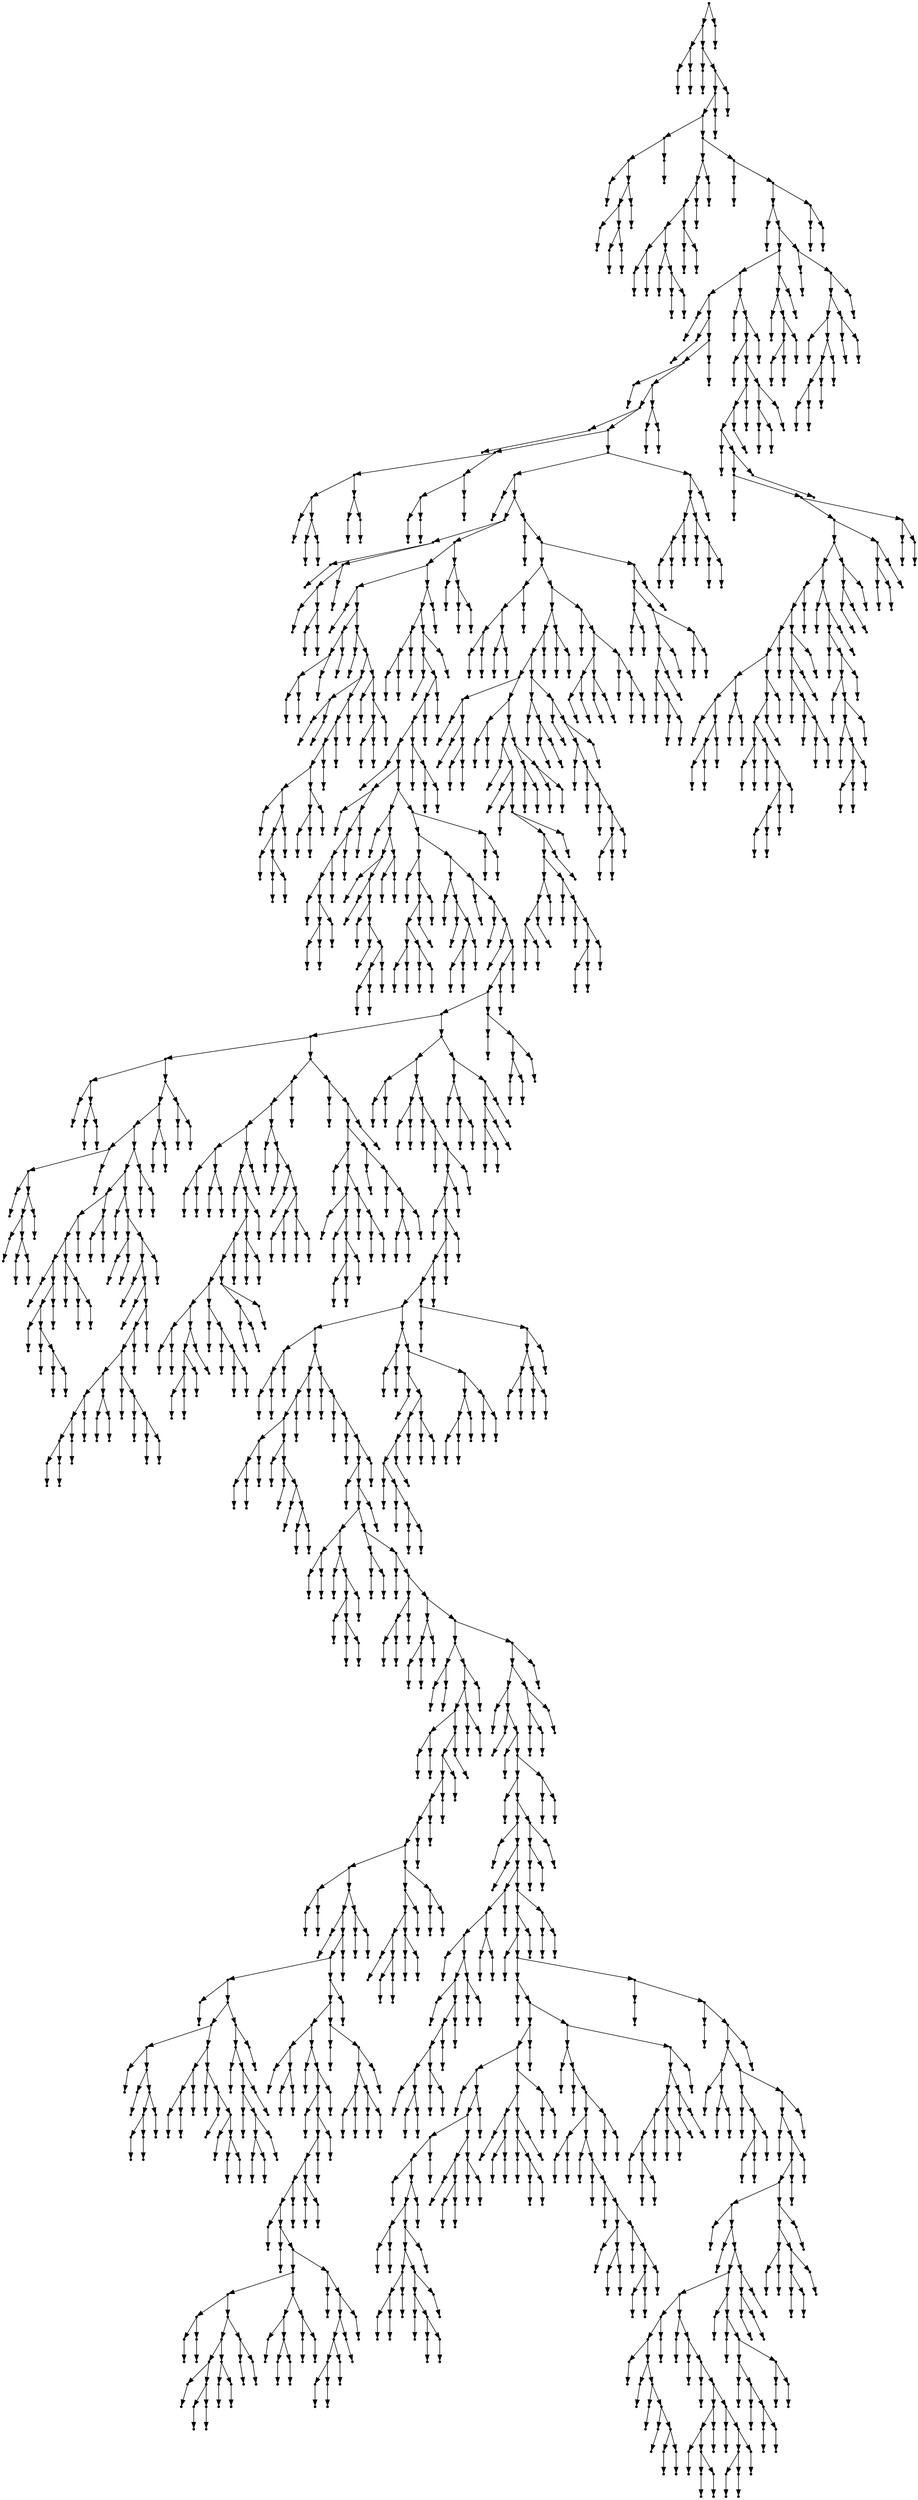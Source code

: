 digraph {
  1963 [shape=point];
  1960 [shape=point];
  4 [shape=point];
  1 [shape=point];
  0 [shape=point];
  3 [shape=point];
  2 [shape=point];
  1959 [shape=point];
  6 [shape=point];
  5 [shape=point];
  1958 [shape=point];
  1955 [shape=point];
  1952 [shape=point];
  23 [shape=point];
  20 [shape=point];
  8 [shape=point];
  7 [shape=point];
  19 [shape=point];
  16 [shape=point];
  10 [shape=point];
  9 [shape=point];
  15 [shape=point];
  12 [shape=point];
  11 [shape=point];
  14 [shape=point];
  13 [shape=point];
  18 [shape=point];
  17 [shape=point];
  22 [shape=point];
  21 [shape=point];
  1951 [shape=point];
  49 [shape=point];
  46 [shape=point];
  43 [shape=point];
  37 [shape=point];
  28 [shape=point];
  25 [shape=point];
  24 [shape=point];
  27 [shape=point];
  26 [shape=point];
  36 [shape=point];
  30 [shape=point];
  29 [shape=point];
  35 [shape=point];
  32 [shape=point];
  31 [shape=point];
  34 [shape=point];
  33 [shape=point];
  42 [shape=point];
  39 [shape=point];
  38 [shape=point];
  41 [shape=point];
  40 [shape=point];
  45 [shape=point];
  44 [shape=point];
  48 [shape=point];
  47 [shape=point];
  1950 [shape=point];
  51 [shape=point];
  50 [shape=point];
  1949 [shape=point];
  1943 [shape=point];
  53 [shape=point];
  52 [shape=point];
  1942 [shape=point];
  1915 [shape=point];
  1900 [shape=point];
  1744 [shape=point];
  55 [shape=point];
  54 [shape=point];
  1743 [shape=point];
  57 [shape=point];
  56 [shape=point];
  1742 [shape=point];
  1739 [shape=point];
  59 [shape=point];
  58 [shape=point];
  1738 [shape=point];
  1732 [shape=point];
  61 [shape=point];
  60 [shape=point];
  1731 [shape=point];
  84 [shape=point];
  75 [shape=point];
  69 [shape=point];
  63 [shape=point];
  62 [shape=point];
  68 [shape=point];
  65 [shape=point];
  64 [shape=point];
  67 [shape=point];
  66 [shape=point];
  74 [shape=point];
  71 [shape=point];
  70 [shape=point];
  73 [shape=point];
  72 [shape=point];
  83 [shape=point];
  80 [shape=point];
  77 [shape=point];
  76 [shape=point];
  79 [shape=point];
  78 [shape=point];
  82 [shape=point];
  81 [shape=point];
  1730 [shape=point];
  1709 [shape=point];
  86 [shape=point];
  85 [shape=point];
  1708 [shape=point];
  1522 [shape=point];
  100 [shape=point];
  88 [shape=point];
  87 [shape=point];
  99 [shape=point];
  96 [shape=point];
  90 [shape=point];
  89 [shape=point];
  95 [shape=point];
  92 [shape=point];
  91 [shape=point];
  94 [shape=point];
  93 [shape=point];
  98 [shape=point];
  97 [shape=point];
  1521 [shape=point];
  1512 [shape=point];
  168 [shape=point];
  102 [shape=point];
  101 [shape=point];
  167 [shape=point];
  113 [shape=point];
  110 [shape=point];
  107 [shape=point];
  104 [shape=point];
  103 [shape=point];
  106 [shape=point];
  105 [shape=point];
  109 [shape=point];
  108 [shape=point];
  112 [shape=point];
  111 [shape=point];
  166 [shape=point];
  115 [shape=point];
  114 [shape=point];
  165 [shape=point];
  153 [shape=point];
  120 [shape=point];
  117 [shape=point];
  116 [shape=point];
  119 [shape=point];
  118 [shape=point];
  152 [shape=point];
  149 [shape=point];
  146 [shape=point];
  143 [shape=point];
  134 [shape=point];
  122 [shape=point];
  121 [shape=point];
  133 [shape=point];
  130 [shape=point];
  124 [shape=point];
  123 [shape=point];
  129 [shape=point];
  126 [shape=point];
  125 [shape=point];
  128 [shape=point];
  127 [shape=point];
  132 [shape=point];
  131 [shape=point];
  142 [shape=point];
  139 [shape=point];
  136 [shape=point];
  135 [shape=point];
  138 [shape=point];
  137 [shape=point];
  141 [shape=point];
  140 [shape=point];
  145 [shape=point];
  144 [shape=point];
  148 [shape=point];
  147 [shape=point];
  151 [shape=point];
  150 [shape=point];
  164 [shape=point];
  155 [shape=point];
  154 [shape=point];
  163 [shape=point];
  160 [shape=point];
  157 [shape=point];
  156 [shape=point];
  159 [shape=point];
  158 [shape=point];
  162 [shape=point];
  161 [shape=point];
  1511 [shape=point];
  1508 [shape=point];
  176 [shape=point];
  173 [shape=point];
  170 [shape=point];
  169 [shape=point];
  172 [shape=point];
  171 [shape=point];
  175 [shape=point];
  174 [shape=point];
  1507 [shape=point];
  1504 [shape=point];
  178 [shape=point];
  177 [shape=point];
  1503 [shape=point];
  1500 [shape=point];
  1497 [shape=point];
  1488 [shape=point];
  180 [shape=point];
  179 [shape=point];
  1487 [shape=point];
  203 [shape=point];
  182 [shape=point];
  181 [shape=point];
  202 [shape=point];
  199 [shape=point];
  196 [shape=point];
  193 [shape=point];
  184 [shape=point];
  183 [shape=point];
  192 [shape=point];
  189 [shape=point];
  186 [shape=point];
  185 [shape=point];
  188 [shape=point];
  187 [shape=point];
  191 [shape=point];
  190 [shape=point];
  195 [shape=point];
  194 [shape=point];
  198 [shape=point];
  197 [shape=point];
  201 [shape=point];
  200 [shape=point];
  1486 [shape=point];
  232 [shape=point];
  205 [shape=point];
  204 [shape=point];
  231 [shape=point];
  225 [shape=point];
  207 [shape=point];
  206 [shape=point];
  224 [shape=point];
  209 [shape=point];
  208 [shape=point];
  223 [shape=point];
  211 [shape=point];
  210 [shape=point];
  222 [shape=point];
  213 [shape=point];
  212 [shape=point];
  221 [shape=point];
  218 [shape=point];
  215 [shape=point];
  214 [shape=point];
  217 [shape=point];
  216 [shape=point];
  220 [shape=point];
  219 [shape=point];
  230 [shape=point];
  227 [shape=point];
  226 [shape=point];
  229 [shape=point];
  228 [shape=point];
  1485 [shape=point];
  1479 [shape=point];
  252 [shape=point];
  234 [shape=point];
  233 [shape=point];
  251 [shape=point];
  248 [shape=point];
  245 [shape=point];
  239 [shape=point];
  236 [shape=point];
  235 [shape=point];
  238 [shape=point];
  237 [shape=point];
  244 [shape=point];
  241 [shape=point];
  240 [shape=point];
  243 [shape=point];
  242 [shape=point];
  247 [shape=point];
  246 [shape=point];
  250 [shape=point];
  249 [shape=point];
  1478 [shape=point];
  266 [shape=point];
  254 [shape=point];
  253 [shape=point];
  265 [shape=point];
  256 [shape=point];
  255 [shape=point];
  264 [shape=point];
  261 [shape=point];
  258 [shape=point];
  257 [shape=point];
  260 [shape=point];
  259 [shape=point];
  263 [shape=point];
  262 [shape=point];
  1477 [shape=point];
  268 [shape=point];
  267 [shape=point];
  1476 [shape=point];
  270 [shape=point];
  269 [shape=point];
  1475 [shape=point];
  272 [shape=point];
  271 [shape=point];
  1474 [shape=point];
  1471 [shape=point];
  1468 [shape=point];
  1456 [shape=point];
  547 [shape=point];
  406 [shape=point];
  280 [shape=point];
  274 [shape=point];
  273 [shape=point];
  279 [shape=point];
  276 [shape=point];
  275 [shape=point];
  278 [shape=point];
  277 [shape=point];
  405 [shape=point];
  399 [shape=point];
  393 [shape=point];
  297 [shape=point];
  294 [shape=point];
  282 [shape=point];
  281 [shape=point];
  293 [shape=point];
  290 [shape=point];
  284 [shape=point];
  283 [shape=point];
  289 [shape=point];
  286 [shape=point];
  285 [shape=point];
  288 [shape=point];
  287 [shape=point];
  292 [shape=point];
  291 [shape=point];
  296 [shape=point];
  295 [shape=point];
  392 [shape=point];
  386 [shape=point];
  332 [shape=point];
  326 [shape=point];
  323 [shape=point];
  314 [shape=point];
  299 [shape=point];
  298 [shape=point];
  313 [shape=point];
  310 [shape=point];
  301 [shape=point];
  300 [shape=point];
  309 [shape=point];
  303 [shape=point];
  302 [shape=point];
  308 [shape=point];
  305 [shape=point];
  304 [shape=point];
  307 [shape=point];
  306 [shape=point];
  312 [shape=point];
  311 [shape=point];
  322 [shape=point];
  316 [shape=point];
  315 [shape=point];
  321 [shape=point];
  318 [shape=point];
  317 [shape=point];
  320 [shape=point];
  319 [shape=point];
  325 [shape=point];
  324 [shape=point];
  331 [shape=point];
  328 [shape=point];
  327 [shape=point];
  330 [shape=point];
  329 [shape=point];
  385 [shape=point];
  334 [shape=point];
  333 [shape=point];
  384 [shape=point];
  339 [shape=point];
  336 [shape=point];
  335 [shape=point];
  338 [shape=point];
  337 [shape=point];
  383 [shape=point];
  380 [shape=point];
  341 [shape=point];
  340 [shape=point];
  379 [shape=point];
  343 [shape=point];
  342 [shape=point];
  378 [shape=point];
  375 [shape=point];
  372 [shape=point];
  360 [shape=point];
  354 [shape=point];
  351 [shape=point];
  348 [shape=point];
  345 [shape=point];
  344 [shape=point];
  347 [shape=point];
  346 [shape=point];
  350 [shape=point];
  349 [shape=point];
  353 [shape=point];
  352 [shape=point];
  359 [shape=point];
  356 [shape=point];
  355 [shape=point];
  358 [shape=point];
  357 [shape=point];
  371 [shape=point];
  362 [shape=point];
  361 [shape=point];
  370 [shape=point];
  364 [shape=point];
  363 [shape=point];
  369 [shape=point];
  366 [shape=point];
  365 [shape=point];
  368 [shape=point];
  367 [shape=point];
  374 [shape=point];
  373 [shape=point];
  377 [shape=point];
  376 [shape=point];
  382 [shape=point];
  381 [shape=point];
  391 [shape=point];
  388 [shape=point];
  387 [shape=point];
  390 [shape=point];
  389 [shape=point];
  398 [shape=point];
  395 [shape=point];
  394 [shape=point];
  397 [shape=point];
  396 [shape=point];
  404 [shape=point];
  401 [shape=point];
  400 [shape=point];
  403 [shape=point];
  402 [shape=point];
  546 [shape=point];
  498 [shape=point];
  495 [shape=point];
  474 [shape=point];
  417 [shape=point];
  411 [shape=point];
  408 [shape=point];
  407 [shape=point];
  410 [shape=point];
  409 [shape=point];
  416 [shape=point];
  413 [shape=point];
  412 [shape=point];
  415 [shape=point];
  414 [shape=point];
  473 [shape=point];
  470 [shape=point];
  419 [shape=point];
  418 [shape=point];
  469 [shape=point];
  466 [shape=point];
  460 [shape=point];
  457 [shape=point];
  448 [shape=point];
  436 [shape=point];
  424 [shape=point];
  421 [shape=point];
  420 [shape=point];
  423 [shape=point];
  422 [shape=point];
  435 [shape=point];
  432 [shape=point];
  429 [shape=point];
  426 [shape=point];
  425 [shape=point];
  428 [shape=point];
  427 [shape=point];
  431 [shape=point];
  430 [shape=point];
  434 [shape=point];
  433 [shape=point];
  447 [shape=point];
  438 [shape=point];
  437 [shape=point];
  446 [shape=point];
  440 [shape=point];
  439 [shape=point];
  445 [shape=point];
  442 [shape=point];
  441 [shape=point];
  444 [shape=point];
  443 [shape=point];
  456 [shape=point];
  453 [shape=point];
  450 [shape=point];
  449 [shape=point];
  452 [shape=point];
  451 [shape=point];
  455 [shape=point];
  454 [shape=point];
  459 [shape=point];
  458 [shape=point];
  465 [shape=point];
  462 [shape=point];
  461 [shape=point];
  464 [shape=point];
  463 [shape=point];
  468 [shape=point];
  467 [shape=point];
  472 [shape=point];
  471 [shape=point];
  494 [shape=point];
  476 [shape=point];
  475 [shape=point];
  493 [shape=point];
  478 [shape=point];
  477 [shape=point];
  492 [shape=point];
  480 [shape=point];
  479 [shape=point];
  491 [shape=point];
  485 [shape=point];
  482 [shape=point];
  481 [shape=point];
  484 [shape=point];
  483 [shape=point];
  490 [shape=point];
  487 [shape=point];
  486 [shape=point];
  489 [shape=point];
  488 [shape=point];
  497 [shape=point];
  496 [shape=point];
  545 [shape=point];
  500 [shape=point];
  499 [shape=point];
  544 [shape=point];
  541 [shape=point];
  526 [shape=point];
  502 [shape=point];
  501 [shape=point];
  525 [shape=point];
  516 [shape=point];
  504 [shape=point];
  503 [shape=point];
  515 [shape=point];
  506 [shape=point];
  505 [shape=point];
  514 [shape=point];
  511 [shape=point];
  508 [shape=point];
  507 [shape=point];
  510 [shape=point];
  509 [shape=point];
  513 [shape=point];
  512 [shape=point];
  524 [shape=point];
  518 [shape=point];
  517 [shape=point];
  523 [shape=point];
  520 [shape=point];
  519 [shape=point];
  522 [shape=point];
  521 [shape=point];
  540 [shape=point];
  528 [shape=point];
  527 [shape=point];
  539 [shape=point];
  530 [shape=point];
  529 [shape=point];
  538 [shape=point];
  535 [shape=point];
  532 [shape=point];
  531 [shape=point];
  534 [shape=point];
  533 [shape=point];
  537 [shape=point];
  536 [shape=point];
  543 [shape=point];
  542 [shape=point];
  1455 [shape=point];
  1434 [shape=point];
  552 [shape=point];
  549 [shape=point];
  548 [shape=point];
  551 [shape=point];
  550 [shape=point];
  1433 [shape=point];
  557 [shape=point];
  554 [shape=point];
  553 [shape=point];
  556 [shape=point];
  555 [shape=point];
  1432 [shape=point];
  559 [shape=point];
  558 [shape=point];
  1431 [shape=point];
  561 [shape=point];
  560 [shape=point];
  1430 [shape=point];
  1427 [shape=point];
  1424 [shape=point];
  563 [shape=point];
  562 [shape=point];
  1423 [shape=point];
  1420 [shape=point];
  1417 [shape=point];
  1414 [shape=point];
  1396 [shape=point];
  1348 [shape=point];
  571 [shape=point];
  568 [shape=point];
  565 [shape=point];
  564 [shape=point];
  567 [shape=point];
  566 [shape=point];
  570 [shape=point];
  569 [shape=point];
  1347 [shape=point];
  600 [shape=point];
  597 [shape=point];
  594 [shape=point];
  579 [shape=point];
  576 [shape=point];
  573 [shape=point];
  572 [shape=point];
  575 [shape=point];
  574 [shape=point];
  578 [shape=point];
  577 [shape=point];
  593 [shape=point];
  581 [shape=point];
  580 [shape=point];
  592 [shape=point];
  583 [shape=point];
  582 [shape=point];
  591 [shape=point];
  585 [shape=point];
  584 [shape=point];
  590 [shape=point];
  587 [shape=point];
  586 [shape=point];
  589 [shape=point];
  588 [shape=point];
  596 [shape=point];
  595 [shape=point];
  599 [shape=point];
  598 [shape=point];
  1346 [shape=point];
  602 [shape=point];
  601 [shape=point];
  1345 [shape=point];
  604 [shape=point];
  603 [shape=point];
  1344 [shape=point];
  606 [shape=point];
  605 [shape=point];
  1343 [shape=point];
  1340 [shape=point];
  608 [shape=point];
  607 [shape=point];
  1339 [shape=point];
  1336 [shape=point];
  628 [shape=point];
  613 [shape=point];
  610 [shape=point];
  609 [shape=point];
  612 [shape=point];
  611 [shape=point];
  627 [shape=point];
  615 [shape=point];
  614 [shape=point];
  626 [shape=point];
  623 [shape=point];
  617 [shape=point];
  616 [shape=point];
  622 [shape=point];
  619 [shape=point];
  618 [shape=point];
  621 [shape=point];
  620 [shape=point];
  625 [shape=point];
  624 [shape=point];
  1335 [shape=point];
  633 [shape=point];
  630 [shape=point];
  629 [shape=point];
  632 [shape=point];
  631 [shape=point];
  1334 [shape=point];
  635 [shape=point];
  634 [shape=point];
  1333 [shape=point];
  643 [shape=point];
  640 [shape=point];
  637 [shape=point];
  636 [shape=point];
  639 [shape=point];
  638 [shape=point];
  642 [shape=point];
  641 [shape=point];
  1332 [shape=point];
  651 [shape=point];
  648 [shape=point];
  645 [shape=point];
  644 [shape=point];
  647 [shape=point];
  646 [shape=point];
  650 [shape=point];
  649 [shape=point];
  1331 [shape=point];
  911 [shape=point];
  656 [shape=point];
  653 [shape=point];
  652 [shape=point];
  655 [shape=point];
  654 [shape=point];
  910 [shape=point];
  907 [shape=point];
  901 [shape=point];
  661 [shape=point];
  658 [shape=point];
  657 [shape=point];
  660 [shape=point];
  659 [shape=point];
  900 [shape=point];
  897 [shape=point];
  894 [shape=point];
  891 [shape=point];
  888 [shape=point];
  885 [shape=point];
  861 [shape=point];
  666 [shape=point];
  663 [shape=point];
  662 [shape=point];
  665 [shape=point];
  664 [shape=point];
  860 [shape=point];
  854 [shape=point];
  668 [shape=point];
  667 [shape=point];
  853 [shape=point];
  850 [shape=point];
  730 [shape=point];
  670 [shape=point];
  669 [shape=point];
  729 [shape=point];
  708 [shape=point];
  684 [shape=point];
  672 [shape=point];
  671 [shape=point];
  683 [shape=point];
  674 [shape=point];
  673 [shape=point];
  682 [shape=point];
  679 [shape=point];
  676 [shape=point];
  675 [shape=point];
  678 [shape=point];
  677 [shape=point];
  681 [shape=point];
  680 [shape=point];
  707 [shape=point];
  692 [shape=point];
  689 [shape=point];
  686 [shape=point];
  685 [shape=point];
  688 [shape=point];
  687 [shape=point];
  691 [shape=point];
  690 [shape=point];
  706 [shape=point];
  694 [shape=point];
  693 [shape=point];
  705 [shape=point];
  696 [shape=point];
  695 [shape=point];
  704 [shape=point];
  698 [shape=point];
  697 [shape=point];
  703 [shape=point];
  700 [shape=point];
  699 [shape=point];
  702 [shape=point];
  701 [shape=point];
  728 [shape=point];
  725 [shape=point];
  710 [shape=point];
  709 [shape=point];
  724 [shape=point];
  721 [shape=point];
  712 [shape=point];
  711 [shape=point];
  720 [shape=point];
  717 [shape=point];
  714 [shape=point];
  713 [shape=point];
  716 [shape=point];
  715 [shape=point];
  719 [shape=point];
  718 [shape=point];
  723 [shape=point];
  722 [shape=point];
  727 [shape=point];
  726 [shape=point];
  849 [shape=point];
  846 [shape=point];
  828 [shape=point];
  738 [shape=point];
  732 [shape=point];
  731 [shape=point];
  737 [shape=point];
  734 [shape=point];
  733 [shape=point];
  736 [shape=point];
  735 [shape=point];
  827 [shape=point];
  740 [shape=point];
  739 [shape=point];
  826 [shape=point];
  823 [shape=point];
  742 [shape=point];
  741 [shape=point];
  822 [shape=point];
  819 [shape=point];
  816 [shape=point];
  810 [shape=point];
  807 [shape=point];
  744 [shape=point];
  743 [shape=point];
  806 [shape=point];
  746 [shape=point];
  745 [shape=point];
  805 [shape=point];
  787 [shape=point];
  772 [shape=point];
  751 [shape=point];
  748 [shape=point];
  747 [shape=point];
  750 [shape=point];
  749 [shape=point];
  771 [shape=point];
  765 [shape=point];
  759 [shape=point];
  753 [shape=point];
  752 [shape=point];
  758 [shape=point];
  755 [shape=point];
  754 [shape=point];
  757 [shape=point];
  756 [shape=point];
  764 [shape=point];
  761 [shape=point];
  760 [shape=point];
  763 [shape=point];
  762 [shape=point];
  770 [shape=point];
  767 [shape=point];
  766 [shape=point];
  769 [shape=point];
  768 [shape=point];
  786 [shape=point];
  780 [shape=point];
  774 [shape=point];
  773 [shape=point];
  779 [shape=point];
  776 [shape=point];
  775 [shape=point];
  778 [shape=point];
  777 [shape=point];
  785 [shape=point];
  782 [shape=point];
  781 [shape=point];
  784 [shape=point];
  783 [shape=point];
  804 [shape=point];
  789 [shape=point];
  788 [shape=point];
  803 [shape=point];
  800 [shape=point];
  797 [shape=point];
  794 [shape=point];
  791 [shape=point];
  790 [shape=point];
  793 [shape=point];
  792 [shape=point];
  796 [shape=point];
  795 [shape=point];
  799 [shape=point];
  798 [shape=point];
  802 [shape=point];
  801 [shape=point];
  809 [shape=point];
  808 [shape=point];
  815 [shape=point];
  812 [shape=point];
  811 [shape=point];
  814 [shape=point];
  813 [shape=point];
  818 [shape=point];
  817 [shape=point];
  821 [shape=point];
  820 [shape=point];
  825 [shape=point];
  824 [shape=point];
  845 [shape=point];
  830 [shape=point];
  829 [shape=point];
  844 [shape=point];
  841 [shape=point];
  835 [shape=point];
  832 [shape=point];
  831 [shape=point];
  834 [shape=point];
  833 [shape=point];
  840 [shape=point];
  837 [shape=point];
  836 [shape=point];
  839 [shape=point];
  838 [shape=point];
  843 [shape=point];
  842 [shape=point];
  848 [shape=point];
  847 [shape=point];
  852 [shape=point];
  851 [shape=point];
  859 [shape=point];
  856 [shape=point];
  855 [shape=point];
  858 [shape=point];
  857 [shape=point];
  884 [shape=point];
  878 [shape=point];
  875 [shape=point];
  869 [shape=point];
  863 [shape=point];
  862 [shape=point];
  868 [shape=point];
  865 [shape=point];
  864 [shape=point];
  867 [shape=point];
  866 [shape=point];
  874 [shape=point];
  871 [shape=point];
  870 [shape=point];
  873 [shape=point];
  872 [shape=point];
  877 [shape=point];
  876 [shape=point];
  883 [shape=point];
  880 [shape=point];
  879 [shape=point];
  882 [shape=point];
  881 [shape=point];
  887 [shape=point];
  886 [shape=point];
  890 [shape=point];
  889 [shape=point];
  893 [shape=point];
  892 [shape=point];
  896 [shape=point];
  895 [shape=point];
  899 [shape=point];
  898 [shape=point];
  906 [shape=point];
  903 [shape=point];
  902 [shape=point];
  905 [shape=point];
  904 [shape=point];
  909 [shape=point];
  908 [shape=point];
  1330 [shape=point];
  1327 [shape=point];
  1318 [shape=point];
  913 [shape=point];
  912 [shape=point];
  1317 [shape=point];
  915 [shape=point];
  914 [shape=point];
  1316 [shape=point];
  917 [shape=point];
  916 [shape=point];
  1315 [shape=point];
  1309 [shape=point];
  919 [shape=point];
  918 [shape=point];
  1308 [shape=point];
  1299 [shape=point];
  921 [shape=point];
  920 [shape=point];
  1298 [shape=point];
  923 [shape=point];
  922 [shape=point];
  1297 [shape=point];
  964 [shape=point];
  961 [shape=point];
  955 [shape=point];
  925 [shape=point];
  924 [shape=point];
  954 [shape=point];
  948 [shape=point];
  927 [shape=point];
  926 [shape=point];
  947 [shape=point];
  944 [shape=point];
  941 [shape=point];
  935 [shape=point];
  929 [shape=point];
  928 [shape=point];
  934 [shape=point];
  931 [shape=point];
  930 [shape=point];
  933 [shape=point];
  932 [shape=point];
  940 [shape=point];
  937 [shape=point];
  936 [shape=point];
  939 [shape=point];
  938 [shape=point];
  943 [shape=point];
  942 [shape=point];
  946 [shape=point];
  945 [shape=point];
  953 [shape=point];
  950 [shape=point];
  949 [shape=point];
  952 [shape=point];
  951 [shape=point];
  960 [shape=point];
  957 [shape=point];
  956 [shape=point];
  959 [shape=point];
  958 [shape=point];
  963 [shape=point];
  962 [shape=point];
  1296 [shape=point];
  1290 [shape=point];
  1287 [shape=point];
  966 [shape=point];
  965 [shape=point];
  1286 [shape=point];
  1133 [shape=point];
  968 [shape=point];
  967 [shape=point];
  1132 [shape=point];
  1057 [shape=point];
  1054 [shape=point];
  1027 [shape=point];
  970 [shape=point];
  969 [shape=point];
  1026 [shape=point];
  1023 [shape=point];
  1008 [shape=point];
  1005 [shape=point];
  972 [shape=point];
  971 [shape=point];
  1004 [shape=point];
  1001 [shape=point];
  977 [shape=point];
  974 [shape=point];
  973 [shape=point];
  976 [shape=point];
  975 [shape=point];
  1000 [shape=point];
  997 [shape=point];
  985 [shape=point];
  982 [shape=point];
  979 [shape=point];
  978 [shape=point];
  981 [shape=point];
  980 [shape=point];
  984 [shape=point];
  983 [shape=point];
  996 [shape=point];
  993 [shape=point];
  987 [shape=point];
  986 [shape=point];
  992 [shape=point];
  989 [shape=point];
  988 [shape=point];
  991 [shape=point];
  990 [shape=point];
  995 [shape=point];
  994 [shape=point];
  999 [shape=point];
  998 [shape=point];
  1003 [shape=point];
  1002 [shape=point];
  1007 [shape=point];
  1006 [shape=point];
  1022 [shape=point];
  1016 [shape=point];
  1010 [shape=point];
  1009 [shape=point];
  1015 [shape=point];
  1012 [shape=point];
  1011 [shape=point];
  1014 [shape=point];
  1013 [shape=point];
  1021 [shape=point];
  1018 [shape=point];
  1017 [shape=point];
  1020 [shape=point];
  1019 [shape=point];
  1025 [shape=point];
  1024 [shape=point];
  1053 [shape=point];
  1047 [shape=point];
  1035 [shape=point];
  1029 [shape=point];
  1028 [shape=point];
  1034 [shape=point];
  1031 [shape=point];
  1030 [shape=point];
  1033 [shape=point];
  1032 [shape=point];
  1046 [shape=point];
  1043 [shape=point];
  1037 [shape=point];
  1036 [shape=point];
  1042 [shape=point];
  1039 [shape=point];
  1038 [shape=point];
  1041 [shape=point];
  1040 [shape=point];
  1045 [shape=point];
  1044 [shape=point];
  1052 [shape=point];
  1049 [shape=point];
  1048 [shape=point];
  1051 [shape=point];
  1050 [shape=point];
  1056 [shape=point];
  1055 [shape=point];
  1131 [shape=point];
  1104 [shape=point];
  1059 [shape=point];
  1058 [shape=point];
  1103 [shape=point];
  1061 [shape=point];
  1060 [shape=point];
  1102 [shape=point];
  1096 [shape=point];
  1066 [shape=point];
  1063 [shape=point];
  1062 [shape=point];
  1065 [shape=point];
  1064 [shape=point];
  1095 [shape=point];
  1068 [shape=point];
  1067 [shape=point];
  1094 [shape=point];
  1070 [shape=point];
  1069 [shape=point];
  1093 [shape=point];
  1072 [shape=point];
  1071 [shape=point];
  1092 [shape=point];
  1080 [shape=point];
  1074 [shape=point];
  1073 [shape=point];
  1079 [shape=point];
  1076 [shape=point];
  1075 [shape=point];
  1078 [shape=point];
  1077 [shape=point];
  1091 [shape=point];
  1082 [shape=point];
  1081 [shape=point];
  1090 [shape=point];
  1087 [shape=point];
  1084 [shape=point];
  1083 [shape=point];
  1086 [shape=point];
  1085 [shape=point];
  1089 [shape=point];
  1088 [shape=point];
  1101 [shape=point];
  1098 [shape=point];
  1097 [shape=point];
  1100 [shape=point];
  1099 [shape=point];
  1130 [shape=point];
  1127 [shape=point];
  1121 [shape=point];
  1115 [shape=point];
  1112 [shape=point];
  1106 [shape=point];
  1105 [shape=point];
  1111 [shape=point];
  1108 [shape=point];
  1107 [shape=point];
  1110 [shape=point];
  1109 [shape=point];
  1114 [shape=point];
  1113 [shape=point];
  1120 [shape=point];
  1117 [shape=point];
  1116 [shape=point];
  1119 [shape=point];
  1118 [shape=point];
  1126 [shape=point];
  1123 [shape=point];
  1122 [shape=point];
  1125 [shape=point];
  1124 [shape=point];
  1129 [shape=point];
  1128 [shape=point];
  1285 [shape=point];
  1135 [shape=point];
  1134 [shape=point];
  1284 [shape=point];
  1137 [shape=point];
  1136 [shape=point];
  1283 [shape=point];
  1280 [shape=point];
  1145 [shape=point];
  1139 [shape=point];
  1138 [shape=point];
  1144 [shape=point];
  1141 [shape=point];
  1140 [shape=point];
  1143 [shape=point];
  1142 [shape=point];
  1279 [shape=point];
  1156 [shape=point];
  1147 [shape=point];
  1146 [shape=point];
  1155 [shape=point];
  1152 [shape=point];
  1149 [shape=point];
  1148 [shape=point];
  1151 [shape=point];
  1150 [shape=point];
  1154 [shape=point];
  1153 [shape=point];
  1278 [shape=point];
  1275 [shape=point];
  1158 [shape=point];
  1157 [shape=point];
  1274 [shape=point];
  1271 [shape=point];
  1268 [shape=point];
  1250 [shape=point];
  1160 [shape=point];
  1159 [shape=point];
  1249 [shape=point];
  1162 [shape=point];
  1161 [shape=point];
  1248 [shape=point];
  1239 [shape=point];
  1215 [shape=point];
  1182 [shape=point];
  1179 [shape=point];
  1164 [shape=point];
  1163 [shape=point];
  1178 [shape=point];
  1166 [shape=point];
  1165 [shape=point];
  1177 [shape=point];
  1168 [shape=point];
  1167 [shape=point];
  1176 [shape=point];
  1170 [shape=point];
  1169 [shape=point];
  1175 [shape=point];
  1172 [shape=point];
  1171 [shape=point];
  1174 [shape=point];
  1173 [shape=point];
  1181 [shape=point];
  1180 [shape=point];
  1214 [shape=point];
  1184 [shape=point];
  1183 [shape=point];
  1213 [shape=point];
  1186 [shape=point];
  1185 [shape=point];
  1212 [shape=point];
  1188 [shape=point];
  1187 [shape=point];
  1211 [shape=point];
  1199 [shape=point];
  1196 [shape=point];
  1190 [shape=point];
  1189 [shape=point];
  1195 [shape=point];
  1192 [shape=point];
  1191 [shape=point];
  1194 [shape=point];
  1193 [shape=point];
  1198 [shape=point];
  1197 [shape=point];
  1210 [shape=point];
  1201 [shape=point];
  1200 [shape=point];
  1209 [shape=point];
  1206 [shape=point];
  1203 [shape=point];
  1202 [shape=point];
  1205 [shape=point];
  1204 [shape=point];
  1208 [shape=point];
  1207 [shape=point];
  1238 [shape=point];
  1217 [shape=point];
  1216 [shape=point];
  1237 [shape=point];
  1219 [shape=point];
  1218 [shape=point];
  1236 [shape=point];
  1230 [shape=point];
  1221 [shape=point];
  1220 [shape=point];
  1229 [shape=point];
  1223 [shape=point];
  1222 [shape=point];
  1228 [shape=point];
  1225 [shape=point];
  1224 [shape=point];
  1227 [shape=point];
  1226 [shape=point];
  1235 [shape=point];
  1232 [shape=point];
  1231 [shape=point];
  1234 [shape=point];
  1233 [shape=point];
  1247 [shape=point];
  1244 [shape=point];
  1241 [shape=point];
  1240 [shape=point];
  1243 [shape=point];
  1242 [shape=point];
  1246 [shape=point];
  1245 [shape=point];
  1267 [shape=point];
  1264 [shape=point];
  1255 [shape=point];
  1252 [shape=point];
  1251 [shape=point];
  1254 [shape=point];
  1253 [shape=point];
  1263 [shape=point];
  1260 [shape=point];
  1257 [shape=point];
  1256 [shape=point];
  1259 [shape=point];
  1258 [shape=point];
  1262 [shape=point];
  1261 [shape=point];
  1266 [shape=point];
  1265 [shape=point];
  1270 [shape=point];
  1269 [shape=point];
  1273 [shape=point];
  1272 [shape=point];
  1277 [shape=point];
  1276 [shape=point];
  1282 [shape=point];
  1281 [shape=point];
  1289 [shape=point];
  1288 [shape=point];
  1295 [shape=point];
  1292 [shape=point];
  1291 [shape=point];
  1294 [shape=point];
  1293 [shape=point];
  1307 [shape=point];
  1304 [shape=point];
  1301 [shape=point];
  1300 [shape=point];
  1303 [shape=point];
  1302 [shape=point];
  1306 [shape=point];
  1305 [shape=point];
  1314 [shape=point];
  1311 [shape=point];
  1310 [shape=point];
  1313 [shape=point];
  1312 [shape=point];
  1326 [shape=point];
  1323 [shape=point];
  1320 [shape=point];
  1319 [shape=point];
  1322 [shape=point];
  1321 [shape=point];
  1325 [shape=point];
  1324 [shape=point];
  1329 [shape=point];
  1328 [shape=point];
  1338 [shape=point];
  1337 [shape=point];
  1342 [shape=point];
  1341 [shape=point];
  1395 [shape=point];
  1353 [shape=point];
  1350 [shape=point];
  1349 [shape=point];
  1352 [shape=point];
  1351 [shape=point];
  1394 [shape=point];
  1379 [shape=point];
  1355 [shape=point];
  1354 [shape=point];
  1378 [shape=point];
  1372 [shape=point];
  1369 [shape=point];
  1366 [shape=point];
  1357 [shape=point];
  1356 [shape=point];
  1365 [shape=point];
  1359 [shape=point];
  1358 [shape=point];
  1364 [shape=point];
  1361 [shape=point];
  1360 [shape=point];
  1363 [shape=point];
  1362 [shape=point];
  1368 [shape=point];
  1367 [shape=point];
  1371 [shape=point];
  1370 [shape=point];
  1377 [shape=point];
  1374 [shape=point];
  1373 [shape=point];
  1376 [shape=point];
  1375 [shape=point];
  1393 [shape=point];
  1387 [shape=point];
  1384 [shape=point];
  1381 [shape=point];
  1380 [shape=point];
  1383 [shape=point];
  1382 [shape=point];
  1386 [shape=point];
  1385 [shape=point];
  1392 [shape=point];
  1389 [shape=point];
  1388 [shape=point];
  1391 [shape=point];
  1390 [shape=point];
  1413 [shape=point];
  1398 [shape=point];
  1397 [shape=point];
  1412 [shape=point];
  1409 [shape=point];
  1403 [shape=point];
  1400 [shape=point];
  1399 [shape=point];
  1402 [shape=point];
  1401 [shape=point];
  1408 [shape=point];
  1405 [shape=point];
  1404 [shape=point];
  1407 [shape=point];
  1406 [shape=point];
  1411 [shape=point];
  1410 [shape=point];
  1416 [shape=point];
  1415 [shape=point];
  1419 [shape=point];
  1418 [shape=point];
  1422 [shape=point];
  1421 [shape=point];
  1426 [shape=point];
  1425 [shape=point];
  1429 [shape=point];
  1428 [shape=point];
  1454 [shape=point];
  1442 [shape=point];
  1436 [shape=point];
  1435 [shape=point];
  1441 [shape=point];
  1438 [shape=point];
  1437 [shape=point];
  1440 [shape=point];
  1439 [shape=point];
  1453 [shape=point];
  1450 [shape=point];
  1447 [shape=point];
  1444 [shape=point];
  1443 [shape=point];
  1446 [shape=point];
  1445 [shape=point];
  1449 [shape=point];
  1448 [shape=point];
  1452 [shape=point];
  1451 [shape=point];
  1467 [shape=point];
  1458 [shape=point];
  1457 [shape=point];
  1466 [shape=point];
  1463 [shape=point];
  1460 [shape=point];
  1459 [shape=point];
  1462 [shape=point];
  1461 [shape=point];
  1465 [shape=point];
  1464 [shape=point];
  1470 [shape=point];
  1469 [shape=point];
  1473 [shape=point];
  1472 [shape=point];
  1484 [shape=point];
  1481 [shape=point];
  1480 [shape=point];
  1483 [shape=point];
  1482 [shape=point];
  1496 [shape=point];
  1490 [shape=point];
  1489 [shape=point];
  1495 [shape=point];
  1492 [shape=point];
  1491 [shape=point];
  1494 [shape=point];
  1493 [shape=point];
  1499 [shape=point];
  1498 [shape=point];
  1502 [shape=point];
  1501 [shape=point];
  1506 [shape=point];
  1505 [shape=point];
  1510 [shape=point];
  1509 [shape=point];
  1520 [shape=point];
  1514 [shape=point];
  1513 [shape=point];
  1519 [shape=point];
  1516 [shape=point];
  1515 [shape=point];
  1518 [shape=point];
  1517 [shape=point];
  1707 [shape=point];
  1524 [shape=point];
  1523 [shape=point];
  1706 [shape=point];
  1676 [shape=point];
  1538 [shape=point];
  1535 [shape=point];
  1529 [shape=point];
  1526 [shape=point];
  1525 [shape=point];
  1528 [shape=point];
  1527 [shape=point];
  1534 [shape=point];
  1531 [shape=point];
  1530 [shape=point];
  1533 [shape=point];
  1532 [shape=point];
  1537 [shape=point];
  1536 [shape=point];
  1675 [shape=point];
  1651 [shape=point];
  1645 [shape=point];
  1642 [shape=point];
  1609 [shape=point];
  1549 [shape=point];
  1540 [shape=point];
  1539 [shape=point];
  1548 [shape=point];
  1542 [shape=point];
  1541 [shape=point];
  1547 [shape=point];
  1544 [shape=point];
  1543 [shape=point];
  1546 [shape=point];
  1545 [shape=point];
  1608 [shape=point];
  1554 [shape=point];
  1551 [shape=point];
  1550 [shape=point];
  1553 [shape=point];
  1552 [shape=point];
  1607 [shape=point];
  1595 [shape=point];
  1556 [shape=point];
  1555 [shape=point];
  1594 [shape=point];
  1558 [shape=point];
  1557 [shape=point];
  1593 [shape=point];
  1560 [shape=point];
  1559 [shape=point];
  1592 [shape=point];
  1589 [shape=point];
  1586 [shape=point];
  1571 [shape=point];
  1568 [shape=point];
  1565 [shape=point];
  1562 [shape=point];
  1561 [shape=point];
  1564 [shape=point];
  1563 [shape=point];
  1567 [shape=point];
  1566 [shape=point];
  1570 [shape=point];
  1569 [shape=point];
  1585 [shape=point];
  1573 [shape=point];
  1572 [shape=point];
  1584 [shape=point];
  1575 [shape=point];
  1574 [shape=point];
  1583 [shape=point];
  1580 [shape=point];
  1577 [shape=point];
  1576 [shape=point];
  1579 [shape=point];
  1578 [shape=point];
  1582 [shape=point];
  1581 [shape=point];
  1588 [shape=point];
  1587 [shape=point];
  1591 [shape=point];
  1590 [shape=point];
  1606 [shape=point];
  1600 [shape=point];
  1597 [shape=point];
  1596 [shape=point];
  1599 [shape=point];
  1598 [shape=point];
  1605 [shape=point];
  1602 [shape=point];
  1601 [shape=point];
  1604 [shape=point];
  1603 [shape=point];
  1641 [shape=point];
  1617 [shape=point];
  1611 [shape=point];
  1610 [shape=point];
  1616 [shape=point];
  1613 [shape=point];
  1612 [shape=point];
  1615 [shape=point];
  1614 [shape=point];
  1640 [shape=point];
  1619 [shape=point];
  1618 [shape=point];
  1639 [shape=point];
  1636 [shape=point];
  1621 [shape=point];
  1620 [shape=point];
  1635 [shape=point];
  1623 [shape=point];
  1622 [shape=point];
  1634 [shape=point];
  1625 [shape=point];
  1624 [shape=point];
  1633 [shape=point];
  1630 [shape=point];
  1627 [shape=point];
  1626 [shape=point];
  1629 [shape=point];
  1628 [shape=point];
  1632 [shape=point];
  1631 [shape=point];
  1638 [shape=point];
  1637 [shape=point];
  1644 [shape=point];
  1643 [shape=point];
  1650 [shape=point];
  1647 [shape=point];
  1646 [shape=point];
  1649 [shape=point];
  1648 [shape=point];
  1674 [shape=point];
  1653 [shape=point];
  1652 [shape=point];
  1673 [shape=point];
  1664 [shape=point];
  1658 [shape=point];
  1655 [shape=point];
  1654 [shape=point];
  1657 [shape=point];
  1656 [shape=point];
  1663 [shape=point];
  1660 [shape=point];
  1659 [shape=point];
  1662 [shape=point];
  1661 [shape=point];
  1672 [shape=point];
  1666 [shape=point];
  1665 [shape=point];
  1671 [shape=point];
  1668 [shape=point];
  1667 [shape=point];
  1670 [shape=point];
  1669 [shape=point];
  1705 [shape=point];
  1702 [shape=point];
  1681 [shape=point];
  1678 [shape=point];
  1677 [shape=point];
  1680 [shape=point];
  1679 [shape=point];
  1701 [shape=point];
  1695 [shape=point];
  1692 [shape=point];
  1689 [shape=point];
  1683 [shape=point];
  1682 [shape=point];
  1688 [shape=point];
  1685 [shape=point];
  1684 [shape=point];
  1687 [shape=point];
  1686 [shape=point];
  1691 [shape=point];
  1690 [shape=point];
  1694 [shape=point];
  1693 [shape=point];
  1700 [shape=point];
  1697 [shape=point];
  1696 [shape=point];
  1699 [shape=point];
  1698 [shape=point];
  1704 [shape=point];
  1703 [shape=point];
  1729 [shape=point];
  1726 [shape=point];
  1717 [shape=point];
  1714 [shape=point];
  1711 [shape=point];
  1710 [shape=point];
  1713 [shape=point];
  1712 [shape=point];
  1716 [shape=point];
  1715 [shape=point];
  1725 [shape=point];
  1719 [shape=point];
  1718 [shape=point];
  1724 [shape=point];
  1721 [shape=point];
  1720 [shape=point];
  1723 [shape=point];
  1722 [shape=point];
  1728 [shape=point];
  1727 [shape=point];
  1737 [shape=point];
  1734 [shape=point];
  1733 [shape=point];
  1736 [shape=point];
  1735 [shape=point];
  1741 [shape=point];
  1740 [shape=point];
  1899 [shape=point];
  1746 [shape=point];
  1745 [shape=point];
  1898 [shape=point];
  1895 [shape=point];
  1748 [shape=point];
  1747 [shape=point];
  1894 [shape=point];
  1885 [shape=point];
  1882 [shape=point];
  1879 [shape=point];
  1750 [shape=point];
  1749 [shape=point];
  1878 [shape=point];
  1875 [shape=point];
  1752 [shape=point];
  1751 [shape=point];
  1874 [shape=point];
  1868 [shape=point];
  1859 [shape=point];
  1850 [shape=point];
  1820 [shape=point];
  1817 [shape=point];
  1799 [shape=point];
  1796 [shape=point];
  1769 [shape=point];
  1763 [shape=point];
  1754 [shape=point];
  1753 [shape=point];
  1762 [shape=point];
  1759 [shape=point];
  1756 [shape=point];
  1755 [shape=point];
  1758 [shape=point];
  1757 [shape=point];
  1761 [shape=point];
  1760 [shape=point];
  1768 [shape=point];
  1765 [shape=point];
  1764 [shape=point];
  1767 [shape=point];
  1766 [shape=point];
  1795 [shape=point];
  1792 [shape=point];
  1789 [shape=point];
  1774 [shape=point];
  1771 [shape=point];
  1770 [shape=point];
  1773 [shape=point];
  1772 [shape=point];
  1788 [shape=point];
  1776 [shape=point];
  1775 [shape=point];
  1787 [shape=point];
  1784 [shape=point];
  1781 [shape=point];
  1778 [shape=point];
  1777 [shape=point];
  1780 [shape=point];
  1779 [shape=point];
  1783 [shape=point];
  1782 [shape=point];
  1786 [shape=point];
  1785 [shape=point];
  1791 [shape=point];
  1790 [shape=point];
  1794 [shape=point];
  1793 [shape=point];
  1798 [shape=point];
  1797 [shape=point];
  1816 [shape=point];
  1813 [shape=point];
  1810 [shape=point];
  1801 [shape=point];
  1800 [shape=point];
  1809 [shape=point];
  1803 [shape=point];
  1802 [shape=point];
  1808 [shape=point];
  1805 [shape=point];
  1804 [shape=point];
  1807 [shape=point];
  1806 [shape=point];
  1812 [shape=point];
  1811 [shape=point];
  1815 [shape=point];
  1814 [shape=point];
  1819 [shape=point];
  1818 [shape=point];
  1849 [shape=point];
  1822 [shape=point];
  1821 [shape=point];
  1848 [shape=point];
  1845 [shape=point];
  1824 [shape=point];
  1823 [shape=point];
  1844 [shape=point];
  1841 [shape=point];
  1826 [shape=point];
  1825 [shape=point];
  1840 [shape=point];
  1837 [shape=point];
  1828 [shape=point];
  1827 [shape=point];
  1836 [shape=point];
  1833 [shape=point];
  1830 [shape=point];
  1829 [shape=point];
  1832 [shape=point];
  1831 [shape=point];
  1835 [shape=point];
  1834 [shape=point];
  1839 [shape=point];
  1838 [shape=point];
  1843 [shape=point];
  1842 [shape=point];
  1847 [shape=point];
  1846 [shape=point];
  1858 [shape=point];
  1855 [shape=point];
  1852 [shape=point];
  1851 [shape=point];
  1854 [shape=point];
  1853 [shape=point];
  1857 [shape=point];
  1856 [shape=point];
  1867 [shape=point];
  1864 [shape=point];
  1861 [shape=point];
  1860 [shape=point];
  1863 [shape=point];
  1862 [shape=point];
  1866 [shape=point];
  1865 [shape=point];
  1873 [shape=point];
  1870 [shape=point];
  1869 [shape=point];
  1872 [shape=point];
  1871 [shape=point];
  1877 [shape=point];
  1876 [shape=point];
  1881 [shape=point];
  1880 [shape=point];
  1884 [shape=point];
  1883 [shape=point];
  1893 [shape=point];
  1890 [shape=point];
  1887 [shape=point];
  1886 [shape=point];
  1889 [shape=point];
  1888 [shape=point];
  1892 [shape=point];
  1891 [shape=point];
  1897 [shape=point];
  1896 [shape=point];
  1914 [shape=point];
  1911 [shape=point];
  1902 [shape=point];
  1901 [shape=point];
  1910 [shape=point];
  1907 [shape=point];
  1904 [shape=point];
  1903 [shape=point];
  1906 [shape=point];
  1905 [shape=point];
  1909 [shape=point];
  1908 [shape=point];
  1913 [shape=point];
  1912 [shape=point];
  1941 [shape=point];
  1917 [shape=point];
  1916 [shape=point];
  1940 [shape=point];
  1937 [shape=point];
  1931 [shape=point];
  1919 [shape=point];
  1918 [shape=point];
  1930 [shape=point];
  1927 [shape=point];
  1924 [shape=point];
  1921 [shape=point];
  1920 [shape=point];
  1923 [shape=point];
  1922 [shape=point];
  1926 [shape=point];
  1925 [shape=point];
  1929 [shape=point];
  1928 [shape=point];
  1936 [shape=point];
  1933 [shape=point];
  1932 [shape=point];
  1935 [shape=point];
  1934 [shape=point];
  1939 [shape=point];
  1938 [shape=point];
  1948 [shape=point];
  1945 [shape=point];
  1944 [shape=point];
  1947 [shape=point];
  1946 [shape=point];
  1954 [shape=point];
  1953 [shape=point];
  1957 [shape=point];
  1956 [shape=point];
  1962 [shape=point];
  1961 [shape=point];
1963 -> 1960;
1960 -> 4;
4 -> 1;
1 -> 0;
4 -> 3;
3 -> 2;
1960 -> 1959;
1959 -> 6;
6 -> 5;
1959 -> 1958;
1958 -> 1955;
1955 -> 1952;
1952 -> 23;
23 -> 20;
20 -> 8;
8 -> 7;
20 -> 19;
19 -> 16;
16 -> 10;
10 -> 9;
16 -> 15;
15 -> 12;
12 -> 11;
15 -> 14;
14 -> 13;
19 -> 18;
18 -> 17;
23 -> 22;
22 -> 21;
1952 -> 1951;
1951 -> 49;
49 -> 46;
46 -> 43;
43 -> 37;
37 -> 28;
28 -> 25;
25 -> 24;
28 -> 27;
27 -> 26;
37 -> 36;
36 -> 30;
30 -> 29;
36 -> 35;
35 -> 32;
32 -> 31;
35 -> 34;
34 -> 33;
43 -> 42;
42 -> 39;
39 -> 38;
42 -> 41;
41 -> 40;
46 -> 45;
45 -> 44;
49 -> 48;
48 -> 47;
1951 -> 1950;
1950 -> 51;
51 -> 50;
1950 -> 1949;
1949 -> 1943;
1943 -> 53;
53 -> 52;
1943 -> 1942;
1942 -> 1915;
1915 -> 1900;
1900 -> 1744;
1744 -> 55;
55 -> 54;
1744 -> 1743;
1743 -> 57;
57 -> 56;
1743 -> 1742;
1742 -> 1739;
1739 -> 59;
59 -> 58;
1739 -> 1738;
1738 -> 1732;
1732 -> 61;
61 -> 60;
1732 -> 1731;
1731 -> 84;
84 -> 75;
75 -> 69;
69 -> 63;
63 -> 62;
69 -> 68;
68 -> 65;
65 -> 64;
68 -> 67;
67 -> 66;
75 -> 74;
74 -> 71;
71 -> 70;
74 -> 73;
73 -> 72;
84 -> 83;
83 -> 80;
80 -> 77;
77 -> 76;
80 -> 79;
79 -> 78;
83 -> 82;
82 -> 81;
1731 -> 1730;
1730 -> 1709;
1709 -> 86;
86 -> 85;
1709 -> 1708;
1708 -> 1522;
1522 -> 100;
100 -> 88;
88 -> 87;
100 -> 99;
99 -> 96;
96 -> 90;
90 -> 89;
96 -> 95;
95 -> 92;
92 -> 91;
95 -> 94;
94 -> 93;
99 -> 98;
98 -> 97;
1522 -> 1521;
1521 -> 1512;
1512 -> 168;
168 -> 102;
102 -> 101;
168 -> 167;
167 -> 113;
113 -> 110;
110 -> 107;
107 -> 104;
104 -> 103;
107 -> 106;
106 -> 105;
110 -> 109;
109 -> 108;
113 -> 112;
112 -> 111;
167 -> 166;
166 -> 115;
115 -> 114;
166 -> 165;
165 -> 153;
153 -> 120;
120 -> 117;
117 -> 116;
120 -> 119;
119 -> 118;
153 -> 152;
152 -> 149;
149 -> 146;
146 -> 143;
143 -> 134;
134 -> 122;
122 -> 121;
134 -> 133;
133 -> 130;
130 -> 124;
124 -> 123;
130 -> 129;
129 -> 126;
126 -> 125;
129 -> 128;
128 -> 127;
133 -> 132;
132 -> 131;
143 -> 142;
142 -> 139;
139 -> 136;
136 -> 135;
139 -> 138;
138 -> 137;
142 -> 141;
141 -> 140;
146 -> 145;
145 -> 144;
149 -> 148;
148 -> 147;
152 -> 151;
151 -> 150;
165 -> 164;
164 -> 155;
155 -> 154;
164 -> 163;
163 -> 160;
160 -> 157;
157 -> 156;
160 -> 159;
159 -> 158;
163 -> 162;
162 -> 161;
1512 -> 1511;
1511 -> 1508;
1508 -> 176;
176 -> 173;
173 -> 170;
170 -> 169;
173 -> 172;
172 -> 171;
176 -> 175;
175 -> 174;
1508 -> 1507;
1507 -> 1504;
1504 -> 178;
178 -> 177;
1504 -> 1503;
1503 -> 1500;
1500 -> 1497;
1497 -> 1488;
1488 -> 180;
180 -> 179;
1488 -> 1487;
1487 -> 203;
203 -> 182;
182 -> 181;
203 -> 202;
202 -> 199;
199 -> 196;
196 -> 193;
193 -> 184;
184 -> 183;
193 -> 192;
192 -> 189;
189 -> 186;
186 -> 185;
189 -> 188;
188 -> 187;
192 -> 191;
191 -> 190;
196 -> 195;
195 -> 194;
199 -> 198;
198 -> 197;
202 -> 201;
201 -> 200;
1487 -> 1486;
1486 -> 232;
232 -> 205;
205 -> 204;
232 -> 231;
231 -> 225;
225 -> 207;
207 -> 206;
225 -> 224;
224 -> 209;
209 -> 208;
224 -> 223;
223 -> 211;
211 -> 210;
223 -> 222;
222 -> 213;
213 -> 212;
222 -> 221;
221 -> 218;
218 -> 215;
215 -> 214;
218 -> 217;
217 -> 216;
221 -> 220;
220 -> 219;
231 -> 230;
230 -> 227;
227 -> 226;
230 -> 229;
229 -> 228;
1486 -> 1485;
1485 -> 1479;
1479 -> 252;
252 -> 234;
234 -> 233;
252 -> 251;
251 -> 248;
248 -> 245;
245 -> 239;
239 -> 236;
236 -> 235;
239 -> 238;
238 -> 237;
245 -> 244;
244 -> 241;
241 -> 240;
244 -> 243;
243 -> 242;
248 -> 247;
247 -> 246;
251 -> 250;
250 -> 249;
1479 -> 1478;
1478 -> 266;
266 -> 254;
254 -> 253;
266 -> 265;
265 -> 256;
256 -> 255;
265 -> 264;
264 -> 261;
261 -> 258;
258 -> 257;
261 -> 260;
260 -> 259;
264 -> 263;
263 -> 262;
1478 -> 1477;
1477 -> 268;
268 -> 267;
1477 -> 1476;
1476 -> 270;
270 -> 269;
1476 -> 1475;
1475 -> 272;
272 -> 271;
1475 -> 1474;
1474 -> 1471;
1471 -> 1468;
1468 -> 1456;
1456 -> 547;
547 -> 406;
406 -> 280;
280 -> 274;
274 -> 273;
280 -> 279;
279 -> 276;
276 -> 275;
279 -> 278;
278 -> 277;
406 -> 405;
405 -> 399;
399 -> 393;
393 -> 297;
297 -> 294;
294 -> 282;
282 -> 281;
294 -> 293;
293 -> 290;
290 -> 284;
284 -> 283;
290 -> 289;
289 -> 286;
286 -> 285;
289 -> 288;
288 -> 287;
293 -> 292;
292 -> 291;
297 -> 296;
296 -> 295;
393 -> 392;
392 -> 386;
386 -> 332;
332 -> 326;
326 -> 323;
323 -> 314;
314 -> 299;
299 -> 298;
314 -> 313;
313 -> 310;
310 -> 301;
301 -> 300;
310 -> 309;
309 -> 303;
303 -> 302;
309 -> 308;
308 -> 305;
305 -> 304;
308 -> 307;
307 -> 306;
313 -> 312;
312 -> 311;
323 -> 322;
322 -> 316;
316 -> 315;
322 -> 321;
321 -> 318;
318 -> 317;
321 -> 320;
320 -> 319;
326 -> 325;
325 -> 324;
332 -> 331;
331 -> 328;
328 -> 327;
331 -> 330;
330 -> 329;
386 -> 385;
385 -> 334;
334 -> 333;
385 -> 384;
384 -> 339;
339 -> 336;
336 -> 335;
339 -> 338;
338 -> 337;
384 -> 383;
383 -> 380;
380 -> 341;
341 -> 340;
380 -> 379;
379 -> 343;
343 -> 342;
379 -> 378;
378 -> 375;
375 -> 372;
372 -> 360;
360 -> 354;
354 -> 351;
351 -> 348;
348 -> 345;
345 -> 344;
348 -> 347;
347 -> 346;
351 -> 350;
350 -> 349;
354 -> 353;
353 -> 352;
360 -> 359;
359 -> 356;
356 -> 355;
359 -> 358;
358 -> 357;
372 -> 371;
371 -> 362;
362 -> 361;
371 -> 370;
370 -> 364;
364 -> 363;
370 -> 369;
369 -> 366;
366 -> 365;
369 -> 368;
368 -> 367;
375 -> 374;
374 -> 373;
378 -> 377;
377 -> 376;
383 -> 382;
382 -> 381;
392 -> 391;
391 -> 388;
388 -> 387;
391 -> 390;
390 -> 389;
399 -> 398;
398 -> 395;
395 -> 394;
398 -> 397;
397 -> 396;
405 -> 404;
404 -> 401;
401 -> 400;
404 -> 403;
403 -> 402;
547 -> 546;
546 -> 498;
498 -> 495;
495 -> 474;
474 -> 417;
417 -> 411;
411 -> 408;
408 -> 407;
411 -> 410;
410 -> 409;
417 -> 416;
416 -> 413;
413 -> 412;
416 -> 415;
415 -> 414;
474 -> 473;
473 -> 470;
470 -> 419;
419 -> 418;
470 -> 469;
469 -> 466;
466 -> 460;
460 -> 457;
457 -> 448;
448 -> 436;
436 -> 424;
424 -> 421;
421 -> 420;
424 -> 423;
423 -> 422;
436 -> 435;
435 -> 432;
432 -> 429;
429 -> 426;
426 -> 425;
429 -> 428;
428 -> 427;
432 -> 431;
431 -> 430;
435 -> 434;
434 -> 433;
448 -> 447;
447 -> 438;
438 -> 437;
447 -> 446;
446 -> 440;
440 -> 439;
446 -> 445;
445 -> 442;
442 -> 441;
445 -> 444;
444 -> 443;
457 -> 456;
456 -> 453;
453 -> 450;
450 -> 449;
453 -> 452;
452 -> 451;
456 -> 455;
455 -> 454;
460 -> 459;
459 -> 458;
466 -> 465;
465 -> 462;
462 -> 461;
465 -> 464;
464 -> 463;
469 -> 468;
468 -> 467;
473 -> 472;
472 -> 471;
495 -> 494;
494 -> 476;
476 -> 475;
494 -> 493;
493 -> 478;
478 -> 477;
493 -> 492;
492 -> 480;
480 -> 479;
492 -> 491;
491 -> 485;
485 -> 482;
482 -> 481;
485 -> 484;
484 -> 483;
491 -> 490;
490 -> 487;
487 -> 486;
490 -> 489;
489 -> 488;
498 -> 497;
497 -> 496;
546 -> 545;
545 -> 500;
500 -> 499;
545 -> 544;
544 -> 541;
541 -> 526;
526 -> 502;
502 -> 501;
526 -> 525;
525 -> 516;
516 -> 504;
504 -> 503;
516 -> 515;
515 -> 506;
506 -> 505;
515 -> 514;
514 -> 511;
511 -> 508;
508 -> 507;
511 -> 510;
510 -> 509;
514 -> 513;
513 -> 512;
525 -> 524;
524 -> 518;
518 -> 517;
524 -> 523;
523 -> 520;
520 -> 519;
523 -> 522;
522 -> 521;
541 -> 540;
540 -> 528;
528 -> 527;
540 -> 539;
539 -> 530;
530 -> 529;
539 -> 538;
538 -> 535;
535 -> 532;
532 -> 531;
535 -> 534;
534 -> 533;
538 -> 537;
537 -> 536;
544 -> 543;
543 -> 542;
1456 -> 1455;
1455 -> 1434;
1434 -> 552;
552 -> 549;
549 -> 548;
552 -> 551;
551 -> 550;
1434 -> 1433;
1433 -> 557;
557 -> 554;
554 -> 553;
557 -> 556;
556 -> 555;
1433 -> 1432;
1432 -> 559;
559 -> 558;
1432 -> 1431;
1431 -> 561;
561 -> 560;
1431 -> 1430;
1430 -> 1427;
1427 -> 1424;
1424 -> 563;
563 -> 562;
1424 -> 1423;
1423 -> 1420;
1420 -> 1417;
1417 -> 1414;
1414 -> 1396;
1396 -> 1348;
1348 -> 571;
571 -> 568;
568 -> 565;
565 -> 564;
568 -> 567;
567 -> 566;
571 -> 570;
570 -> 569;
1348 -> 1347;
1347 -> 600;
600 -> 597;
597 -> 594;
594 -> 579;
579 -> 576;
576 -> 573;
573 -> 572;
576 -> 575;
575 -> 574;
579 -> 578;
578 -> 577;
594 -> 593;
593 -> 581;
581 -> 580;
593 -> 592;
592 -> 583;
583 -> 582;
592 -> 591;
591 -> 585;
585 -> 584;
591 -> 590;
590 -> 587;
587 -> 586;
590 -> 589;
589 -> 588;
597 -> 596;
596 -> 595;
600 -> 599;
599 -> 598;
1347 -> 1346;
1346 -> 602;
602 -> 601;
1346 -> 1345;
1345 -> 604;
604 -> 603;
1345 -> 1344;
1344 -> 606;
606 -> 605;
1344 -> 1343;
1343 -> 1340;
1340 -> 608;
608 -> 607;
1340 -> 1339;
1339 -> 1336;
1336 -> 628;
628 -> 613;
613 -> 610;
610 -> 609;
613 -> 612;
612 -> 611;
628 -> 627;
627 -> 615;
615 -> 614;
627 -> 626;
626 -> 623;
623 -> 617;
617 -> 616;
623 -> 622;
622 -> 619;
619 -> 618;
622 -> 621;
621 -> 620;
626 -> 625;
625 -> 624;
1336 -> 1335;
1335 -> 633;
633 -> 630;
630 -> 629;
633 -> 632;
632 -> 631;
1335 -> 1334;
1334 -> 635;
635 -> 634;
1334 -> 1333;
1333 -> 643;
643 -> 640;
640 -> 637;
637 -> 636;
640 -> 639;
639 -> 638;
643 -> 642;
642 -> 641;
1333 -> 1332;
1332 -> 651;
651 -> 648;
648 -> 645;
645 -> 644;
648 -> 647;
647 -> 646;
651 -> 650;
650 -> 649;
1332 -> 1331;
1331 -> 911;
911 -> 656;
656 -> 653;
653 -> 652;
656 -> 655;
655 -> 654;
911 -> 910;
910 -> 907;
907 -> 901;
901 -> 661;
661 -> 658;
658 -> 657;
661 -> 660;
660 -> 659;
901 -> 900;
900 -> 897;
897 -> 894;
894 -> 891;
891 -> 888;
888 -> 885;
885 -> 861;
861 -> 666;
666 -> 663;
663 -> 662;
666 -> 665;
665 -> 664;
861 -> 860;
860 -> 854;
854 -> 668;
668 -> 667;
854 -> 853;
853 -> 850;
850 -> 730;
730 -> 670;
670 -> 669;
730 -> 729;
729 -> 708;
708 -> 684;
684 -> 672;
672 -> 671;
684 -> 683;
683 -> 674;
674 -> 673;
683 -> 682;
682 -> 679;
679 -> 676;
676 -> 675;
679 -> 678;
678 -> 677;
682 -> 681;
681 -> 680;
708 -> 707;
707 -> 692;
692 -> 689;
689 -> 686;
686 -> 685;
689 -> 688;
688 -> 687;
692 -> 691;
691 -> 690;
707 -> 706;
706 -> 694;
694 -> 693;
706 -> 705;
705 -> 696;
696 -> 695;
705 -> 704;
704 -> 698;
698 -> 697;
704 -> 703;
703 -> 700;
700 -> 699;
703 -> 702;
702 -> 701;
729 -> 728;
728 -> 725;
725 -> 710;
710 -> 709;
725 -> 724;
724 -> 721;
721 -> 712;
712 -> 711;
721 -> 720;
720 -> 717;
717 -> 714;
714 -> 713;
717 -> 716;
716 -> 715;
720 -> 719;
719 -> 718;
724 -> 723;
723 -> 722;
728 -> 727;
727 -> 726;
850 -> 849;
849 -> 846;
846 -> 828;
828 -> 738;
738 -> 732;
732 -> 731;
738 -> 737;
737 -> 734;
734 -> 733;
737 -> 736;
736 -> 735;
828 -> 827;
827 -> 740;
740 -> 739;
827 -> 826;
826 -> 823;
823 -> 742;
742 -> 741;
823 -> 822;
822 -> 819;
819 -> 816;
816 -> 810;
810 -> 807;
807 -> 744;
744 -> 743;
807 -> 806;
806 -> 746;
746 -> 745;
806 -> 805;
805 -> 787;
787 -> 772;
772 -> 751;
751 -> 748;
748 -> 747;
751 -> 750;
750 -> 749;
772 -> 771;
771 -> 765;
765 -> 759;
759 -> 753;
753 -> 752;
759 -> 758;
758 -> 755;
755 -> 754;
758 -> 757;
757 -> 756;
765 -> 764;
764 -> 761;
761 -> 760;
764 -> 763;
763 -> 762;
771 -> 770;
770 -> 767;
767 -> 766;
770 -> 769;
769 -> 768;
787 -> 786;
786 -> 780;
780 -> 774;
774 -> 773;
780 -> 779;
779 -> 776;
776 -> 775;
779 -> 778;
778 -> 777;
786 -> 785;
785 -> 782;
782 -> 781;
785 -> 784;
784 -> 783;
805 -> 804;
804 -> 789;
789 -> 788;
804 -> 803;
803 -> 800;
800 -> 797;
797 -> 794;
794 -> 791;
791 -> 790;
794 -> 793;
793 -> 792;
797 -> 796;
796 -> 795;
800 -> 799;
799 -> 798;
803 -> 802;
802 -> 801;
810 -> 809;
809 -> 808;
816 -> 815;
815 -> 812;
812 -> 811;
815 -> 814;
814 -> 813;
819 -> 818;
818 -> 817;
822 -> 821;
821 -> 820;
826 -> 825;
825 -> 824;
846 -> 845;
845 -> 830;
830 -> 829;
845 -> 844;
844 -> 841;
841 -> 835;
835 -> 832;
832 -> 831;
835 -> 834;
834 -> 833;
841 -> 840;
840 -> 837;
837 -> 836;
840 -> 839;
839 -> 838;
844 -> 843;
843 -> 842;
849 -> 848;
848 -> 847;
853 -> 852;
852 -> 851;
860 -> 859;
859 -> 856;
856 -> 855;
859 -> 858;
858 -> 857;
885 -> 884;
884 -> 878;
878 -> 875;
875 -> 869;
869 -> 863;
863 -> 862;
869 -> 868;
868 -> 865;
865 -> 864;
868 -> 867;
867 -> 866;
875 -> 874;
874 -> 871;
871 -> 870;
874 -> 873;
873 -> 872;
878 -> 877;
877 -> 876;
884 -> 883;
883 -> 880;
880 -> 879;
883 -> 882;
882 -> 881;
888 -> 887;
887 -> 886;
891 -> 890;
890 -> 889;
894 -> 893;
893 -> 892;
897 -> 896;
896 -> 895;
900 -> 899;
899 -> 898;
907 -> 906;
906 -> 903;
903 -> 902;
906 -> 905;
905 -> 904;
910 -> 909;
909 -> 908;
1331 -> 1330;
1330 -> 1327;
1327 -> 1318;
1318 -> 913;
913 -> 912;
1318 -> 1317;
1317 -> 915;
915 -> 914;
1317 -> 1316;
1316 -> 917;
917 -> 916;
1316 -> 1315;
1315 -> 1309;
1309 -> 919;
919 -> 918;
1309 -> 1308;
1308 -> 1299;
1299 -> 921;
921 -> 920;
1299 -> 1298;
1298 -> 923;
923 -> 922;
1298 -> 1297;
1297 -> 964;
964 -> 961;
961 -> 955;
955 -> 925;
925 -> 924;
955 -> 954;
954 -> 948;
948 -> 927;
927 -> 926;
948 -> 947;
947 -> 944;
944 -> 941;
941 -> 935;
935 -> 929;
929 -> 928;
935 -> 934;
934 -> 931;
931 -> 930;
934 -> 933;
933 -> 932;
941 -> 940;
940 -> 937;
937 -> 936;
940 -> 939;
939 -> 938;
944 -> 943;
943 -> 942;
947 -> 946;
946 -> 945;
954 -> 953;
953 -> 950;
950 -> 949;
953 -> 952;
952 -> 951;
961 -> 960;
960 -> 957;
957 -> 956;
960 -> 959;
959 -> 958;
964 -> 963;
963 -> 962;
1297 -> 1296;
1296 -> 1290;
1290 -> 1287;
1287 -> 966;
966 -> 965;
1287 -> 1286;
1286 -> 1133;
1133 -> 968;
968 -> 967;
1133 -> 1132;
1132 -> 1057;
1057 -> 1054;
1054 -> 1027;
1027 -> 970;
970 -> 969;
1027 -> 1026;
1026 -> 1023;
1023 -> 1008;
1008 -> 1005;
1005 -> 972;
972 -> 971;
1005 -> 1004;
1004 -> 1001;
1001 -> 977;
977 -> 974;
974 -> 973;
977 -> 976;
976 -> 975;
1001 -> 1000;
1000 -> 997;
997 -> 985;
985 -> 982;
982 -> 979;
979 -> 978;
982 -> 981;
981 -> 980;
985 -> 984;
984 -> 983;
997 -> 996;
996 -> 993;
993 -> 987;
987 -> 986;
993 -> 992;
992 -> 989;
989 -> 988;
992 -> 991;
991 -> 990;
996 -> 995;
995 -> 994;
1000 -> 999;
999 -> 998;
1004 -> 1003;
1003 -> 1002;
1008 -> 1007;
1007 -> 1006;
1023 -> 1022;
1022 -> 1016;
1016 -> 1010;
1010 -> 1009;
1016 -> 1015;
1015 -> 1012;
1012 -> 1011;
1015 -> 1014;
1014 -> 1013;
1022 -> 1021;
1021 -> 1018;
1018 -> 1017;
1021 -> 1020;
1020 -> 1019;
1026 -> 1025;
1025 -> 1024;
1054 -> 1053;
1053 -> 1047;
1047 -> 1035;
1035 -> 1029;
1029 -> 1028;
1035 -> 1034;
1034 -> 1031;
1031 -> 1030;
1034 -> 1033;
1033 -> 1032;
1047 -> 1046;
1046 -> 1043;
1043 -> 1037;
1037 -> 1036;
1043 -> 1042;
1042 -> 1039;
1039 -> 1038;
1042 -> 1041;
1041 -> 1040;
1046 -> 1045;
1045 -> 1044;
1053 -> 1052;
1052 -> 1049;
1049 -> 1048;
1052 -> 1051;
1051 -> 1050;
1057 -> 1056;
1056 -> 1055;
1132 -> 1131;
1131 -> 1104;
1104 -> 1059;
1059 -> 1058;
1104 -> 1103;
1103 -> 1061;
1061 -> 1060;
1103 -> 1102;
1102 -> 1096;
1096 -> 1066;
1066 -> 1063;
1063 -> 1062;
1066 -> 1065;
1065 -> 1064;
1096 -> 1095;
1095 -> 1068;
1068 -> 1067;
1095 -> 1094;
1094 -> 1070;
1070 -> 1069;
1094 -> 1093;
1093 -> 1072;
1072 -> 1071;
1093 -> 1092;
1092 -> 1080;
1080 -> 1074;
1074 -> 1073;
1080 -> 1079;
1079 -> 1076;
1076 -> 1075;
1079 -> 1078;
1078 -> 1077;
1092 -> 1091;
1091 -> 1082;
1082 -> 1081;
1091 -> 1090;
1090 -> 1087;
1087 -> 1084;
1084 -> 1083;
1087 -> 1086;
1086 -> 1085;
1090 -> 1089;
1089 -> 1088;
1102 -> 1101;
1101 -> 1098;
1098 -> 1097;
1101 -> 1100;
1100 -> 1099;
1131 -> 1130;
1130 -> 1127;
1127 -> 1121;
1121 -> 1115;
1115 -> 1112;
1112 -> 1106;
1106 -> 1105;
1112 -> 1111;
1111 -> 1108;
1108 -> 1107;
1111 -> 1110;
1110 -> 1109;
1115 -> 1114;
1114 -> 1113;
1121 -> 1120;
1120 -> 1117;
1117 -> 1116;
1120 -> 1119;
1119 -> 1118;
1127 -> 1126;
1126 -> 1123;
1123 -> 1122;
1126 -> 1125;
1125 -> 1124;
1130 -> 1129;
1129 -> 1128;
1286 -> 1285;
1285 -> 1135;
1135 -> 1134;
1285 -> 1284;
1284 -> 1137;
1137 -> 1136;
1284 -> 1283;
1283 -> 1280;
1280 -> 1145;
1145 -> 1139;
1139 -> 1138;
1145 -> 1144;
1144 -> 1141;
1141 -> 1140;
1144 -> 1143;
1143 -> 1142;
1280 -> 1279;
1279 -> 1156;
1156 -> 1147;
1147 -> 1146;
1156 -> 1155;
1155 -> 1152;
1152 -> 1149;
1149 -> 1148;
1152 -> 1151;
1151 -> 1150;
1155 -> 1154;
1154 -> 1153;
1279 -> 1278;
1278 -> 1275;
1275 -> 1158;
1158 -> 1157;
1275 -> 1274;
1274 -> 1271;
1271 -> 1268;
1268 -> 1250;
1250 -> 1160;
1160 -> 1159;
1250 -> 1249;
1249 -> 1162;
1162 -> 1161;
1249 -> 1248;
1248 -> 1239;
1239 -> 1215;
1215 -> 1182;
1182 -> 1179;
1179 -> 1164;
1164 -> 1163;
1179 -> 1178;
1178 -> 1166;
1166 -> 1165;
1178 -> 1177;
1177 -> 1168;
1168 -> 1167;
1177 -> 1176;
1176 -> 1170;
1170 -> 1169;
1176 -> 1175;
1175 -> 1172;
1172 -> 1171;
1175 -> 1174;
1174 -> 1173;
1182 -> 1181;
1181 -> 1180;
1215 -> 1214;
1214 -> 1184;
1184 -> 1183;
1214 -> 1213;
1213 -> 1186;
1186 -> 1185;
1213 -> 1212;
1212 -> 1188;
1188 -> 1187;
1212 -> 1211;
1211 -> 1199;
1199 -> 1196;
1196 -> 1190;
1190 -> 1189;
1196 -> 1195;
1195 -> 1192;
1192 -> 1191;
1195 -> 1194;
1194 -> 1193;
1199 -> 1198;
1198 -> 1197;
1211 -> 1210;
1210 -> 1201;
1201 -> 1200;
1210 -> 1209;
1209 -> 1206;
1206 -> 1203;
1203 -> 1202;
1206 -> 1205;
1205 -> 1204;
1209 -> 1208;
1208 -> 1207;
1239 -> 1238;
1238 -> 1217;
1217 -> 1216;
1238 -> 1237;
1237 -> 1219;
1219 -> 1218;
1237 -> 1236;
1236 -> 1230;
1230 -> 1221;
1221 -> 1220;
1230 -> 1229;
1229 -> 1223;
1223 -> 1222;
1229 -> 1228;
1228 -> 1225;
1225 -> 1224;
1228 -> 1227;
1227 -> 1226;
1236 -> 1235;
1235 -> 1232;
1232 -> 1231;
1235 -> 1234;
1234 -> 1233;
1248 -> 1247;
1247 -> 1244;
1244 -> 1241;
1241 -> 1240;
1244 -> 1243;
1243 -> 1242;
1247 -> 1246;
1246 -> 1245;
1268 -> 1267;
1267 -> 1264;
1264 -> 1255;
1255 -> 1252;
1252 -> 1251;
1255 -> 1254;
1254 -> 1253;
1264 -> 1263;
1263 -> 1260;
1260 -> 1257;
1257 -> 1256;
1260 -> 1259;
1259 -> 1258;
1263 -> 1262;
1262 -> 1261;
1267 -> 1266;
1266 -> 1265;
1271 -> 1270;
1270 -> 1269;
1274 -> 1273;
1273 -> 1272;
1278 -> 1277;
1277 -> 1276;
1283 -> 1282;
1282 -> 1281;
1290 -> 1289;
1289 -> 1288;
1296 -> 1295;
1295 -> 1292;
1292 -> 1291;
1295 -> 1294;
1294 -> 1293;
1308 -> 1307;
1307 -> 1304;
1304 -> 1301;
1301 -> 1300;
1304 -> 1303;
1303 -> 1302;
1307 -> 1306;
1306 -> 1305;
1315 -> 1314;
1314 -> 1311;
1311 -> 1310;
1314 -> 1313;
1313 -> 1312;
1327 -> 1326;
1326 -> 1323;
1323 -> 1320;
1320 -> 1319;
1323 -> 1322;
1322 -> 1321;
1326 -> 1325;
1325 -> 1324;
1330 -> 1329;
1329 -> 1328;
1339 -> 1338;
1338 -> 1337;
1343 -> 1342;
1342 -> 1341;
1396 -> 1395;
1395 -> 1353;
1353 -> 1350;
1350 -> 1349;
1353 -> 1352;
1352 -> 1351;
1395 -> 1394;
1394 -> 1379;
1379 -> 1355;
1355 -> 1354;
1379 -> 1378;
1378 -> 1372;
1372 -> 1369;
1369 -> 1366;
1366 -> 1357;
1357 -> 1356;
1366 -> 1365;
1365 -> 1359;
1359 -> 1358;
1365 -> 1364;
1364 -> 1361;
1361 -> 1360;
1364 -> 1363;
1363 -> 1362;
1369 -> 1368;
1368 -> 1367;
1372 -> 1371;
1371 -> 1370;
1378 -> 1377;
1377 -> 1374;
1374 -> 1373;
1377 -> 1376;
1376 -> 1375;
1394 -> 1393;
1393 -> 1387;
1387 -> 1384;
1384 -> 1381;
1381 -> 1380;
1384 -> 1383;
1383 -> 1382;
1387 -> 1386;
1386 -> 1385;
1393 -> 1392;
1392 -> 1389;
1389 -> 1388;
1392 -> 1391;
1391 -> 1390;
1414 -> 1413;
1413 -> 1398;
1398 -> 1397;
1413 -> 1412;
1412 -> 1409;
1409 -> 1403;
1403 -> 1400;
1400 -> 1399;
1403 -> 1402;
1402 -> 1401;
1409 -> 1408;
1408 -> 1405;
1405 -> 1404;
1408 -> 1407;
1407 -> 1406;
1412 -> 1411;
1411 -> 1410;
1417 -> 1416;
1416 -> 1415;
1420 -> 1419;
1419 -> 1418;
1423 -> 1422;
1422 -> 1421;
1427 -> 1426;
1426 -> 1425;
1430 -> 1429;
1429 -> 1428;
1455 -> 1454;
1454 -> 1442;
1442 -> 1436;
1436 -> 1435;
1442 -> 1441;
1441 -> 1438;
1438 -> 1437;
1441 -> 1440;
1440 -> 1439;
1454 -> 1453;
1453 -> 1450;
1450 -> 1447;
1447 -> 1444;
1444 -> 1443;
1447 -> 1446;
1446 -> 1445;
1450 -> 1449;
1449 -> 1448;
1453 -> 1452;
1452 -> 1451;
1468 -> 1467;
1467 -> 1458;
1458 -> 1457;
1467 -> 1466;
1466 -> 1463;
1463 -> 1460;
1460 -> 1459;
1463 -> 1462;
1462 -> 1461;
1466 -> 1465;
1465 -> 1464;
1471 -> 1470;
1470 -> 1469;
1474 -> 1473;
1473 -> 1472;
1485 -> 1484;
1484 -> 1481;
1481 -> 1480;
1484 -> 1483;
1483 -> 1482;
1497 -> 1496;
1496 -> 1490;
1490 -> 1489;
1496 -> 1495;
1495 -> 1492;
1492 -> 1491;
1495 -> 1494;
1494 -> 1493;
1500 -> 1499;
1499 -> 1498;
1503 -> 1502;
1502 -> 1501;
1507 -> 1506;
1506 -> 1505;
1511 -> 1510;
1510 -> 1509;
1521 -> 1520;
1520 -> 1514;
1514 -> 1513;
1520 -> 1519;
1519 -> 1516;
1516 -> 1515;
1519 -> 1518;
1518 -> 1517;
1708 -> 1707;
1707 -> 1524;
1524 -> 1523;
1707 -> 1706;
1706 -> 1676;
1676 -> 1538;
1538 -> 1535;
1535 -> 1529;
1529 -> 1526;
1526 -> 1525;
1529 -> 1528;
1528 -> 1527;
1535 -> 1534;
1534 -> 1531;
1531 -> 1530;
1534 -> 1533;
1533 -> 1532;
1538 -> 1537;
1537 -> 1536;
1676 -> 1675;
1675 -> 1651;
1651 -> 1645;
1645 -> 1642;
1642 -> 1609;
1609 -> 1549;
1549 -> 1540;
1540 -> 1539;
1549 -> 1548;
1548 -> 1542;
1542 -> 1541;
1548 -> 1547;
1547 -> 1544;
1544 -> 1543;
1547 -> 1546;
1546 -> 1545;
1609 -> 1608;
1608 -> 1554;
1554 -> 1551;
1551 -> 1550;
1554 -> 1553;
1553 -> 1552;
1608 -> 1607;
1607 -> 1595;
1595 -> 1556;
1556 -> 1555;
1595 -> 1594;
1594 -> 1558;
1558 -> 1557;
1594 -> 1593;
1593 -> 1560;
1560 -> 1559;
1593 -> 1592;
1592 -> 1589;
1589 -> 1586;
1586 -> 1571;
1571 -> 1568;
1568 -> 1565;
1565 -> 1562;
1562 -> 1561;
1565 -> 1564;
1564 -> 1563;
1568 -> 1567;
1567 -> 1566;
1571 -> 1570;
1570 -> 1569;
1586 -> 1585;
1585 -> 1573;
1573 -> 1572;
1585 -> 1584;
1584 -> 1575;
1575 -> 1574;
1584 -> 1583;
1583 -> 1580;
1580 -> 1577;
1577 -> 1576;
1580 -> 1579;
1579 -> 1578;
1583 -> 1582;
1582 -> 1581;
1589 -> 1588;
1588 -> 1587;
1592 -> 1591;
1591 -> 1590;
1607 -> 1606;
1606 -> 1600;
1600 -> 1597;
1597 -> 1596;
1600 -> 1599;
1599 -> 1598;
1606 -> 1605;
1605 -> 1602;
1602 -> 1601;
1605 -> 1604;
1604 -> 1603;
1642 -> 1641;
1641 -> 1617;
1617 -> 1611;
1611 -> 1610;
1617 -> 1616;
1616 -> 1613;
1613 -> 1612;
1616 -> 1615;
1615 -> 1614;
1641 -> 1640;
1640 -> 1619;
1619 -> 1618;
1640 -> 1639;
1639 -> 1636;
1636 -> 1621;
1621 -> 1620;
1636 -> 1635;
1635 -> 1623;
1623 -> 1622;
1635 -> 1634;
1634 -> 1625;
1625 -> 1624;
1634 -> 1633;
1633 -> 1630;
1630 -> 1627;
1627 -> 1626;
1630 -> 1629;
1629 -> 1628;
1633 -> 1632;
1632 -> 1631;
1639 -> 1638;
1638 -> 1637;
1645 -> 1644;
1644 -> 1643;
1651 -> 1650;
1650 -> 1647;
1647 -> 1646;
1650 -> 1649;
1649 -> 1648;
1675 -> 1674;
1674 -> 1653;
1653 -> 1652;
1674 -> 1673;
1673 -> 1664;
1664 -> 1658;
1658 -> 1655;
1655 -> 1654;
1658 -> 1657;
1657 -> 1656;
1664 -> 1663;
1663 -> 1660;
1660 -> 1659;
1663 -> 1662;
1662 -> 1661;
1673 -> 1672;
1672 -> 1666;
1666 -> 1665;
1672 -> 1671;
1671 -> 1668;
1668 -> 1667;
1671 -> 1670;
1670 -> 1669;
1706 -> 1705;
1705 -> 1702;
1702 -> 1681;
1681 -> 1678;
1678 -> 1677;
1681 -> 1680;
1680 -> 1679;
1702 -> 1701;
1701 -> 1695;
1695 -> 1692;
1692 -> 1689;
1689 -> 1683;
1683 -> 1682;
1689 -> 1688;
1688 -> 1685;
1685 -> 1684;
1688 -> 1687;
1687 -> 1686;
1692 -> 1691;
1691 -> 1690;
1695 -> 1694;
1694 -> 1693;
1701 -> 1700;
1700 -> 1697;
1697 -> 1696;
1700 -> 1699;
1699 -> 1698;
1705 -> 1704;
1704 -> 1703;
1730 -> 1729;
1729 -> 1726;
1726 -> 1717;
1717 -> 1714;
1714 -> 1711;
1711 -> 1710;
1714 -> 1713;
1713 -> 1712;
1717 -> 1716;
1716 -> 1715;
1726 -> 1725;
1725 -> 1719;
1719 -> 1718;
1725 -> 1724;
1724 -> 1721;
1721 -> 1720;
1724 -> 1723;
1723 -> 1722;
1729 -> 1728;
1728 -> 1727;
1738 -> 1737;
1737 -> 1734;
1734 -> 1733;
1737 -> 1736;
1736 -> 1735;
1742 -> 1741;
1741 -> 1740;
1900 -> 1899;
1899 -> 1746;
1746 -> 1745;
1899 -> 1898;
1898 -> 1895;
1895 -> 1748;
1748 -> 1747;
1895 -> 1894;
1894 -> 1885;
1885 -> 1882;
1882 -> 1879;
1879 -> 1750;
1750 -> 1749;
1879 -> 1878;
1878 -> 1875;
1875 -> 1752;
1752 -> 1751;
1875 -> 1874;
1874 -> 1868;
1868 -> 1859;
1859 -> 1850;
1850 -> 1820;
1820 -> 1817;
1817 -> 1799;
1799 -> 1796;
1796 -> 1769;
1769 -> 1763;
1763 -> 1754;
1754 -> 1753;
1763 -> 1762;
1762 -> 1759;
1759 -> 1756;
1756 -> 1755;
1759 -> 1758;
1758 -> 1757;
1762 -> 1761;
1761 -> 1760;
1769 -> 1768;
1768 -> 1765;
1765 -> 1764;
1768 -> 1767;
1767 -> 1766;
1796 -> 1795;
1795 -> 1792;
1792 -> 1789;
1789 -> 1774;
1774 -> 1771;
1771 -> 1770;
1774 -> 1773;
1773 -> 1772;
1789 -> 1788;
1788 -> 1776;
1776 -> 1775;
1788 -> 1787;
1787 -> 1784;
1784 -> 1781;
1781 -> 1778;
1778 -> 1777;
1781 -> 1780;
1780 -> 1779;
1784 -> 1783;
1783 -> 1782;
1787 -> 1786;
1786 -> 1785;
1792 -> 1791;
1791 -> 1790;
1795 -> 1794;
1794 -> 1793;
1799 -> 1798;
1798 -> 1797;
1817 -> 1816;
1816 -> 1813;
1813 -> 1810;
1810 -> 1801;
1801 -> 1800;
1810 -> 1809;
1809 -> 1803;
1803 -> 1802;
1809 -> 1808;
1808 -> 1805;
1805 -> 1804;
1808 -> 1807;
1807 -> 1806;
1813 -> 1812;
1812 -> 1811;
1816 -> 1815;
1815 -> 1814;
1820 -> 1819;
1819 -> 1818;
1850 -> 1849;
1849 -> 1822;
1822 -> 1821;
1849 -> 1848;
1848 -> 1845;
1845 -> 1824;
1824 -> 1823;
1845 -> 1844;
1844 -> 1841;
1841 -> 1826;
1826 -> 1825;
1841 -> 1840;
1840 -> 1837;
1837 -> 1828;
1828 -> 1827;
1837 -> 1836;
1836 -> 1833;
1833 -> 1830;
1830 -> 1829;
1833 -> 1832;
1832 -> 1831;
1836 -> 1835;
1835 -> 1834;
1840 -> 1839;
1839 -> 1838;
1844 -> 1843;
1843 -> 1842;
1848 -> 1847;
1847 -> 1846;
1859 -> 1858;
1858 -> 1855;
1855 -> 1852;
1852 -> 1851;
1855 -> 1854;
1854 -> 1853;
1858 -> 1857;
1857 -> 1856;
1868 -> 1867;
1867 -> 1864;
1864 -> 1861;
1861 -> 1860;
1864 -> 1863;
1863 -> 1862;
1867 -> 1866;
1866 -> 1865;
1874 -> 1873;
1873 -> 1870;
1870 -> 1869;
1873 -> 1872;
1872 -> 1871;
1878 -> 1877;
1877 -> 1876;
1882 -> 1881;
1881 -> 1880;
1885 -> 1884;
1884 -> 1883;
1894 -> 1893;
1893 -> 1890;
1890 -> 1887;
1887 -> 1886;
1890 -> 1889;
1889 -> 1888;
1893 -> 1892;
1892 -> 1891;
1898 -> 1897;
1897 -> 1896;
1915 -> 1914;
1914 -> 1911;
1911 -> 1902;
1902 -> 1901;
1911 -> 1910;
1910 -> 1907;
1907 -> 1904;
1904 -> 1903;
1907 -> 1906;
1906 -> 1905;
1910 -> 1909;
1909 -> 1908;
1914 -> 1913;
1913 -> 1912;
1942 -> 1941;
1941 -> 1917;
1917 -> 1916;
1941 -> 1940;
1940 -> 1937;
1937 -> 1931;
1931 -> 1919;
1919 -> 1918;
1931 -> 1930;
1930 -> 1927;
1927 -> 1924;
1924 -> 1921;
1921 -> 1920;
1924 -> 1923;
1923 -> 1922;
1927 -> 1926;
1926 -> 1925;
1930 -> 1929;
1929 -> 1928;
1937 -> 1936;
1936 -> 1933;
1933 -> 1932;
1936 -> 1935;
1935 -> 1934;
1940 -> 1939;
1939 -> 1938;
1949 -> 1948;
1948 -> 1945;
1945 -> 1944;
1948 -> 1947;
1947 -> 1946;
1955 -> 1954;
1954 -> 1953;
1958 -> 1957;
1957 -> 1956;
1963 -> 1962;
1962 -> 1961;
}
